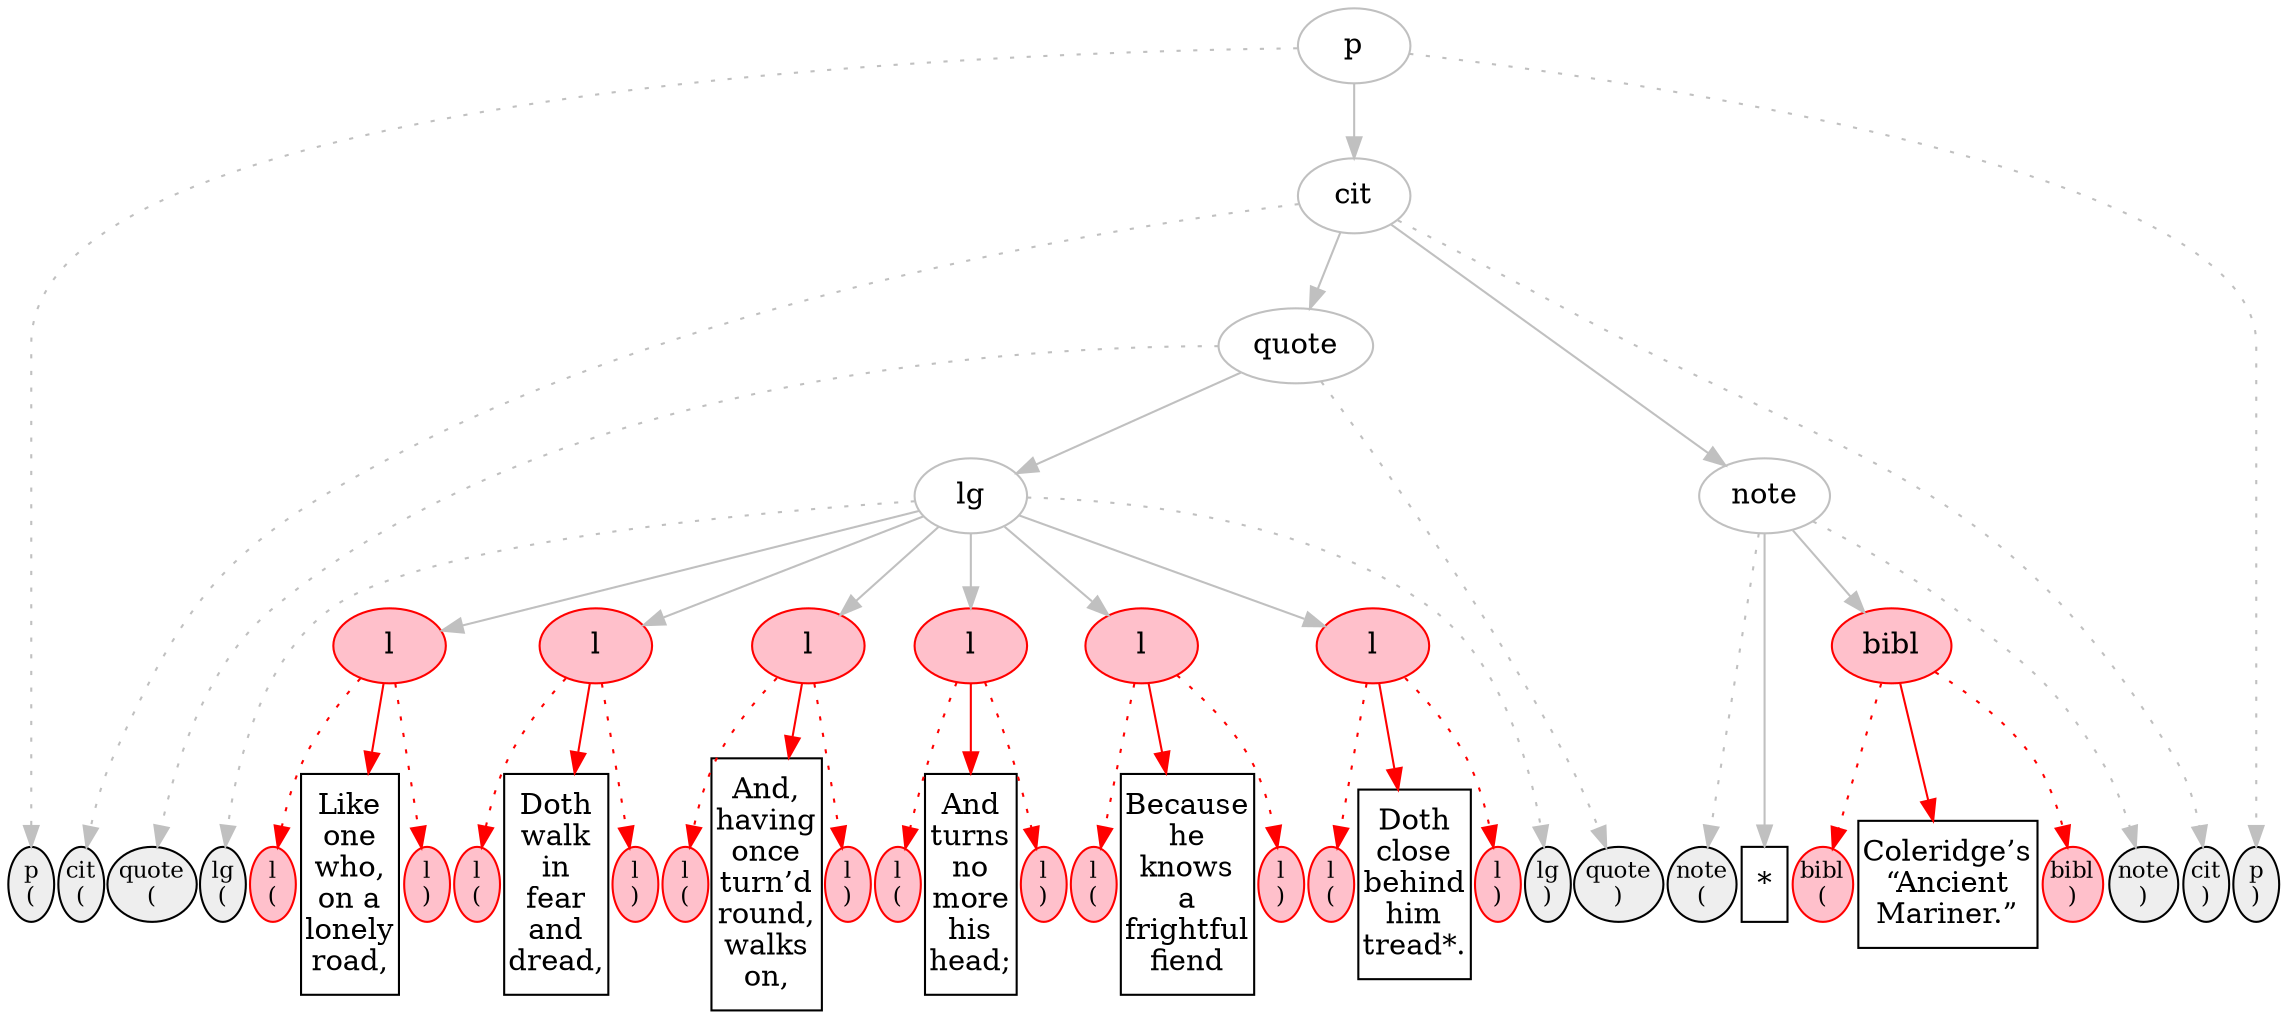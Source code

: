 digraph { 
  graph [nodesep=0.03] ;
  node [ordering=out]; 
  subgraph { 
    rank=same; 
// p_0 is future at 
start_p_0 [label="p\n(", shape=ellipse, margin=0, width=0.3, fontsize=11, color=black, style=filled, fillcolor="#EEEEEE"];
end_p_0 [label="p\n)", shape=ellipse, margin=0, width=0.3, fontsize=11, color=black, style=filled, fillcolor="#EEEEEE"];
// pcd1 is past at 
// cit_0 is future at 
start_cit_0 [label="cit\n(", shape=ellipse, margin=0, width=0.3, fontsize=11, color=black, style=filled, fillcolor="#EEEEEE"];
end_cit_0 [label="cit\n)", shape=ellipse, margin=0, width=0.3, fontsize=11, color=black, style=filled, fillcolor="#EEEEEE"];
// pcd2 is past at 
// quote_0 is future at 
start_quote_0 [label="quote\n(", shape=ellipse, margin=0, width=0.3, fontsize=11, color=black, style=filled, fillcolor="#EEEEEE"];
end_quote_0 [label="quote\n)", shape=ellipse, margin=0, width=0.3, fontsize=11, color=black, style=filled, fillcolor="#EEEEEE"];
// pcd3 is past at 
// lg_0 is future at 
start_lg_0 [label="lg\n(", shape=ellipse, margin=0, width=0.3, fontsize=11, color=black, style=filled, fillcolor="#EEEEEE"];
end_lg_0 [label="lg\n)", shape=ellipse, margin=0, width=0.3, fontsize=11, color=black, style=filled, fillcolor="#EEEEEE"];
// pcd4 is past at 
// l_0 is current at 
start_l_0 [label="l\n(", shape=ellipse, margin=0, width=0.3, fontsize=11, color=red, style=filled, fillcolor=pink];
end_l_0 [label="l\n)", shape=ellipse, margin=0, width=0.3, fontsize=11, color=red, style=filled, fillcolor=pink];
// pcd5 is past at 
pcd5 [shape=box, label="Like\none\nwho,\non a\nlonely\nroad,", color=black, margin="0.03, 0.11", width=0.3];
// pcd6 is past at 
// l_1 is current at 
start_l_1 [label="l\n(", shape=ellipse, margin=0, width=0.3, fontsize=11, color=red, style=filled, fillcolor=pink];
end_l_1 [label="l\n)", shape=ellipse, margin=0, width=0.3, fontsize=11, color=red, style=filled, fillcolor=pink];
// pcd7 is past at 
pcd7 [shape=box, label="Doth\nwalk\nin\nfear\nand\ndread,", color=black, margin="0.03, 0.11", width=0.3];
// pcd8 is past at 
// l_2 is current at 
start_l_2 [label="l\n(", shape=ellipse, margin=0, width=0.3, fontsize=11, color=red, style=filled, fillcolor=pink];
end_l_2 [label="l\n)", shape=ellipse, margin=0, width=0.3, fontsize=11, color=red, style=filled, fillcolor=pink];
// pcd9 is past at 
pcd9 [shape=box, label="And,\nhaving\nonce\nturn’d\nround,\nwalks\non,", color=black, margin="0.03, 0.11", width=0.3];
// pcd10 is past at 
// l_3 is current at 
start_l_3 [label="l\n(", shape=ellipse, margin=0, width=0.3, fontsize=11, color=red, style=filled, fillcolor=pink];
end_l_3 [label="l\n)", shape=ellipse, margin=0, width=0.3, fontsize=11, color=red, style=filled, fillcolor=pink];
// pcd11 is past at 
pcd11 [shape=box, label="And\nturns\nno\nmore\nhis\nhead;", color=black, margin="0.03, 0.11", width=0.3];
// pcd12 is past at 
// l_4 is current at 
start_l_4 [label="l\n(", shape=ellipse, margin=0, width=0.3, fontsize=11, color=red, style=filled, fillcolor=pink];
end_l_4 [label="l\n)", shape=ellipse, margin=0, width=0.3, fontsize=11, color=red, style=filled, fillcolor=pink];
// pcd13 is past at 
pcd13 [shape=box, label="Because\nhe\nknows\na\nfrightful\nfiend", color=black, margin="0.03, 0.11", width=0.3];
// pcd14 is past at 
// l_5 is current at 
start_l_5 [label="l\n(", shape=ellipse, margin=0, width=0.3, fontsize=11, color=red, style=filled, fillcolor=pink];
end_l_5 [label="l\n)", shape=ellipse, margin=0, width=0.3, fontsize=11, color=red, style=filled, fillcolor=pink];
// pcd15 is past at 
pcd15 [shape=box, label="Doth\nclose\nbehind\nhim\ntread*.", color=black, margin="0.03, 0.11", width=0.3];
// pcd16 is past at 
// pcd17 is past at 
// pcd18 is past at 
// note_8 is future at 
start_note_8 [label="note\n(", shape=ellipse, margin=0, width=0.3, fontsize=11, color=black, style=filled, fillcolor="#EEEEEE"];
end_note_8 [label="note\n)", shape=ellipse, margin=0, width=0.3, fontsize=11, color=black, style=filled, fillcolor="#EEEEEE"];
// pcd19 is past at 
pcd19 [shape=box, label="*\n", color=black, margin="0.03, 0.11", width=0.3];
// bibl_8 is current at 
start_bibl_8 [label="bibl\n(", shape=ellipse, margin=0, width=0.3, fontsize=11, color=red, style=filled, fillcolor=pink];
end_bibl_8 [label="bibl\n)", shape=ellipse, margin=0, width=0.3, fontsize=11, color=red, style=filled, fillcolor=pink];
// pcd20 is past at 
pcd20 [shape=box, label="Coleridge’s\n“Ancient\nMariner.”", color=black, margin="0.03, 0.11", width=0.3];
// pcd21 is past at 
// pcd22 is past at 
// pcd23 is past at 
  } 

p_0 [label=p, color=gray, shape=oval]; 
cit_0 [label=cit, color=gray, shape=oval]; 
quote_0 [label=quote, color=gray, shape=oval]; 
lg_0 [label=lg, color=gray, shape=oval]; 
l_0 [label=l, color=red, shape=oval, style=filled, fillcolor=pink]; 
l_1 [label=l, color=red, shape=oval, style=filled, fillcolor=pink]; 
l_2 [label=l, color=red, shape=oval, style=filled, fillcolor=pink]; 
l_3 [label=l, color=red, shape=oval, style=filled, fillcolor=pink]; 
l_4 [label=l, color=red, shape=oval, style=filled, fillcolor=pink]; 
l_5 [label=l, color=red, shape=oval, style=filled, fillcolor=pink]; 
note_8 [label=note, color=gray, shape=oval]; 
bibl_8 [label=bibl, color=red, shape=oval, style=filled, fillcolor=pink]; 

p_0 -> start_p_0 [color=gray, style=dotted];
p_0 -> cit_0 [color=gray, style=solid];
p_0 -> end_p_0 [color=gray, style=dotted];
cit_0 -> start_cit_0 [color=gray, style=dotted];
cit_0 -> quote_0 [color=gray, style=solid];
cit_0 -> note_8 [color=gray, style=solid];
cit_0 -> end_cit_0 [color=gray, style=dotted];
quote_0 -> start_quote_0 [color=gray, style=dotted];
quote_0 -> lg_0 [color=gray, style=solid];
quote_0 -> end_quote_0 [color=gray, style=dotted];
lg_0 -> start_lg_0 [color=gray, style=dotted];
lg_0 -> l_0 [color=gray, style=solid];
lg_0 -> l_1 [color=gray, style=solid];
lg_0 -> l_2 [color=gray, style=solid];
lg_0 -> l_3 [color=gray, style=solid];
lg_0 -> l_4 [color=gray, style=solid];
lg_0 -> l_5 [color=gray, style=solid];
lg_0 -> end_lg_0 [color=gray, style=dotted];
l_0 -> start_l_0 [color=red, style=dotted];
l_0 -> pcd5 [color=red, style=solid];
l_0 -> end_l_0 [color=red, style=dotted];
l_1 -> start_l_1 [color=red, style=dotted];
l_1 -> pcd7 [color=red, style=solid];
l_1 -> end_l_1 [color=red, style=dotted];
l_2 -> start_l_2 [color=red, style=dotted];
l_2 -> pcd9 [color=red, style=solid];
l_2 -> end_l_2 [color=red, style=dotted];
l_3 -> start_l_3 [color=red, style=dotted];
l_3 -> pcd11 [color=red, style=solid];
l_3 -> end_l_3 [color=red, style=dotted];
l_4 -> start_l_4 [color=red, style=dotted];
l_4 -> pcd13 [color=red, style=solid];
l_4 -> end_l_4 [color=red, style=dotted];
l_5 -> start_l_5 [color=red, style=dotted];
l_5 -> pcd15 [color=red, style=solid];
l_5 -> end_l_5 [color=red, style=dotted];
note_8 -> start_note_8 [color=gray, style=dotted];
note_8 -> pcd19 [color=gray, style=solid];
note_8 -> bibl_8 [color=gray, style=solid];
note_8 -> end_note_8 [color=gray, style=dotted];
bibl_8 -> start_bibl_8 [color=red, style=dotted];
bibl_8 -> pcd20 [color=red, style=solid];
bibl_8 -> end_bibl_8 [color=red, style=dotted];
}
